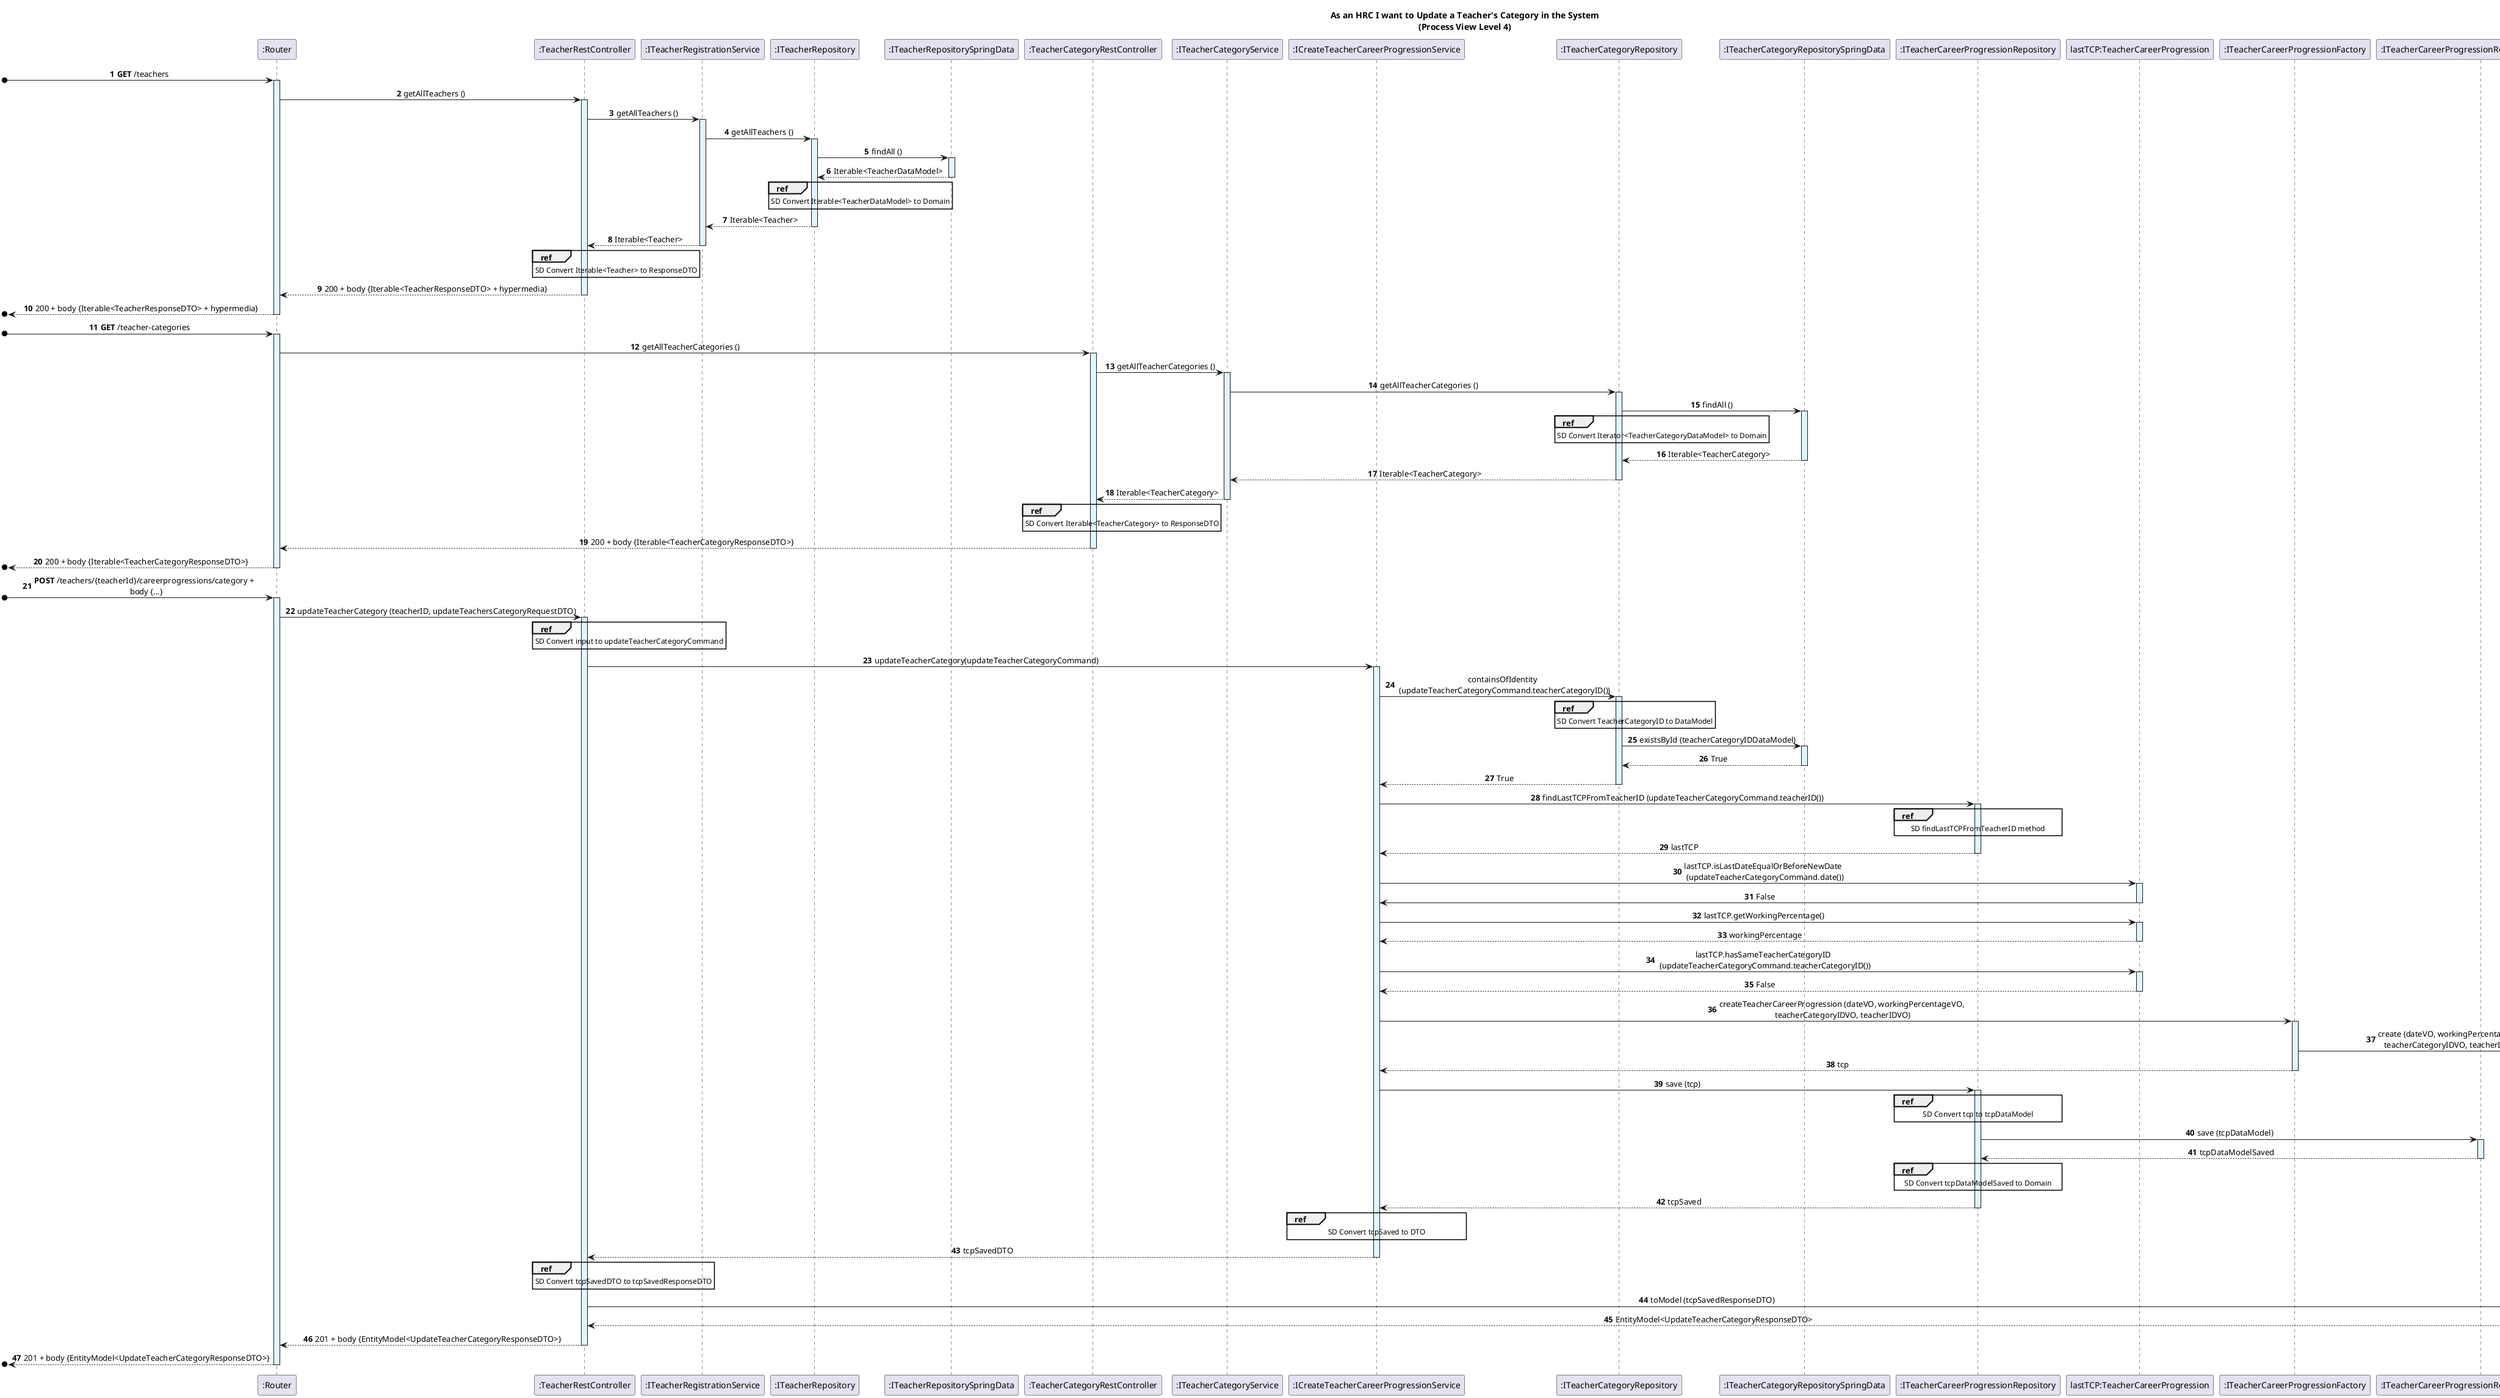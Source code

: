 @startuml
skinparam sequenceMessageAlign center
autonumber


title As an HRC I want to Update a Teacher's Category in the System\n(Process View Level 4)


participant ":Router" as router
participant ":TeacherRestController" as Controller
participant ":ITeacherRegistrationService" as TService
participant ":ITeacherRepository" as TRepository
participant ":ITeacherRepositorySpringData" as TRepositorySpringData
participant ":TeacherCategoryRestController" as TCController
participant ":ITeacherCategoryService" as TCService
participant ":ICreateTeacherCareerProgressionService" as service
participant ":ITeacherCategoryRepository" as TCRepository
participant ":ITeacherCategoryRepositorySpringData" as TCRepositorySpringData
participant ":ITeacherCareerProgressionRepository" as TCPRepo
participant "lastTCP:TeacherCareerProgression" as TCP
participant ":ITeacherCareerProgressionFactory" as factory
participant ":ITeacherCareerProgressionRepositorySpringData" as TCPRepoSpringData

' getAllTeachers () method

[o-> router: **GET** /teachers
activate router #E1F5FE

router -> Controller: getAllTeachers ()
activate Controller #E1F5FE

Controller -> TService: getAllTeachers ()
activate TService #E1F5FE

TService -> TRepository: getAllTeachers ()
activate TRepository #E1F5FE

TRepository -> TRepositorySpringData: findAll ()
activate TRepositorySpringData #E1F5FE

TRepositorySpringData --> TRepository: Iterable<TeacherDataModel>
deactivate TRepositorySpringData

ref over TRepository
   SD Convert Iterable<TeacherDataModel> to Domain
end

TRepository --> TService: Iterable<Teacher>
deactivate TRepository

TService --> Controller: Iterable<Teacher>
deactivate TService

ref over Controller
   SD Convert Iterable<Teacher> to ResponseDTO
end

Controller --> router: 200 + body {Iterable<TeacherResponseDTO> + hypermedia}
deactivate Controller

[o<-- router: 200 + body {Iterable<TeacherResponseDTO> + hypermedia}
deactivate router

' getAllTeacherCategories() method

[o-> router: **GET** /teacher-categories
activate router #E1F5FE

router -> TCController: getAllTeacherCategories ()
activate TCController #E1F5FE

TCController -> TCService: getAllTeacherCategories ()
activate TCService #E1F5FE

TCService -> TCRepository: getAllTeacherCategories ()
activate TCRepository #E1F5FE

TCRepository -> TCRepositorySpringData: findAll ()
activate TCRepositorySpringData #E1F5FE

ref over TCRepository
   SD Convert Iterator<TeacherCategoryDataModel> to Domain
end

TCRepositorySpringData --> TCRepository: Iterable<TeacherCategory>
deactivate TCRepositorySpringData

TCRepository --> TCService: Iterable<TeacherCategory>
deactivate TCRepository

TCService --> TCController: Iterable<TeacherCategory>
deactivate TCService

ref over TCController
   SD Convert Iterable<TeacherCategory> to ResponseDTO
end

TCController --> router: 200 + body {Iterable<TeacherCategoryResponseDTO>}
deactivate TCController

[o<-- router: 200 + body {Iterable<TeacherCategoryResponseDTO>}
deactivate router

' updateTeacherCategory() method

[o-> router: **POST** /teachers/{teacherId}/careerprogressions/category + \n body {...}
activate router #E1F5FE

router -> Controller: updateTeacherCategory (teacherID, updateTeachersCategoryRequestDTO)
activate Controller #E1F5FE

ref over Controller
   SD Convert input to updateTeacherCategoryCommand
end

Controller -> service : updateTeacherCategory(updateTeacherCategoryCommand)
activate service #E1F5FE

service -> TCRepository :  containsOfIdentity \n (updateTeacherCategoryCommand.teacherCategoryID())
activate TCRepository #E1F5FE

ref over TCRepository
   SD Convert TeacherCategoryID to DataModel
end

TCRepository -> TCRepositorySpringData: existsById (teacherCategoryIDDataModel)
activate TCRepositorySpringData #E1F5FE

TCRepositorySpringData --> TCRepository: True
deactivate TCRepositorySpringData

TCRepository --> service: True
deactivate

service -> TCPRepo : findLastTCPFromTeacherID (updateTeacherCategoryCommand.teacherID())
activate TCPRepo #E1F5FE

ref over TCPRepo
    SD findLastTCPFromTeacherID method
end ref

TCPRepo --> service : lastTCP
deactivate TCPRepo

service -> TCP : lastTCP.isLastDateEqualOrBeforeNewDate \n (updateTeacherCategoryCommand.date())
activate TCP #E1F5FE
TCP -> service : False
deactivate TCP

service -> TCP : lastTCP.getWorkingPercentage()
activate TCP #E1F5FE
TCP --> service : workingPercentage
deactivate TCP

service -> TCP : lastTCP.hasSameTeacherCategoryID \n (updateTeacherCategoryCommand.teacherCategoryID())
activate TCP #E1F5FE
TCP --> service : False
deactivate TCP

service -> factory : createTeacherCareerProgression (dateVO, workingPercentageVO,\n teacherCategoryIDVO, teacherIDVO)
activate factory #E1F5FE

create "tcp: TeacherCareerProgression"
factory -> "tcp: TeacherCareerProgression": create (dateVO, workingPercentageVO,\n teacherCategoryIDVO, teacherIDVO)

factory --> service : tcp
deactivate factory

service -> TCPRepo: save (tcp)
activate TCPRepo #E1F5FE

ref over TCPRepo
    SD Convert tcp to tcpDataModel
end

TCPRepo -> TCPRepoSpringData: save (tcpDataModel)
activate TCPRepoSpringData #E1F5FE

TCPRepoSpringData --> TCPRepo: tcpDataModelSaved
deactivate TCPRepoSpringData

ref over TCPRepo
    SD Convert tcpDataModelSaved to Domain
end

TCPRepo --> service: tcpSaved
deactivate TCPRepo

ref over service
    SD Convert tcpSaved to DTO
end

service --> Controller: tcpSavedDTO
deactivate service

ref over Controller
    SD Convert tcpSavedDTO to tcpSavedResponseDTO
end

participant ":ITeacherCareerProgressionHateoasAssembler" as hateoasAssembler
Controller -> hateoasAssembler: toModel (tcpSavedResponseDTO)
activate hateoasAssembler #E1F5FE

hateoasAssembler --> Controller: EntityModel<UpdateTeacherCategoryResponseDTO>
deactivate hateoasAssembler

Controller --> router: 201 + body {EntityModel<UpdateTeacherCategoryResponseDTO>}
deactivate Controller

[o<-- router: 201 + body {EntityModel<UpdateTeacherCategoryResponseDTO>}
deactivate router


@enduml